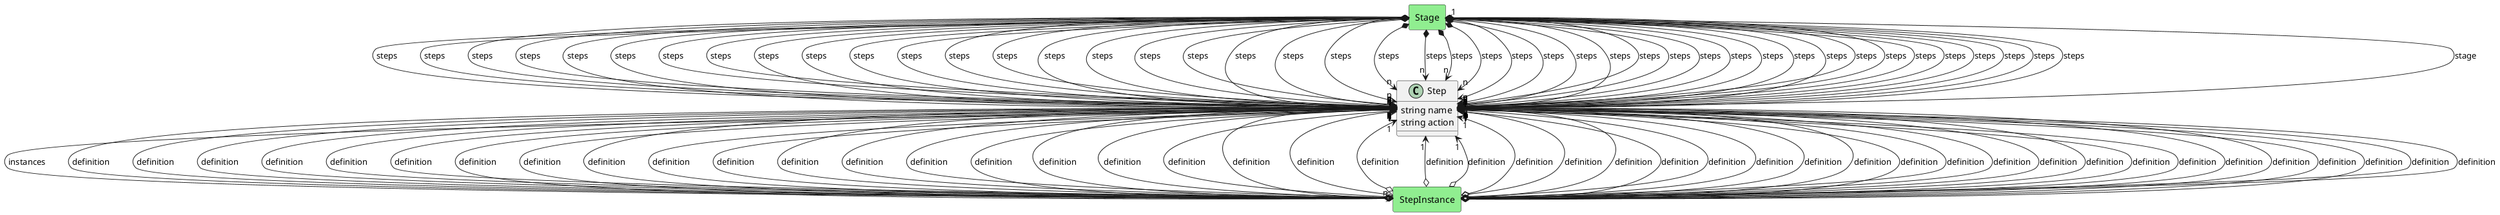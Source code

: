 @startuml

class "Step" as Model {
 string name
 string action

 
}

rectangle "Stage" as Stage #lightblue {
}

Model o--> "1" Stage : stage


rectangle "StepInstance" as StepInstance #lightblue {
}

Model *--> "n" StepInstance : instances




    rectangle "Stage" as Stage #lightgreen {
    }
    
        Stage   *--> "n" Model : "steps"
    
    rectangle "StepInstance" as StepInstance #lightgreen {
    }
    
        StepInstance   o--> "1" Model : "definition"
    
    rectangle "Stage" as Stage #lightgreen {
    }
    
        Stage   *--> "n" Model : "steps"
    
    rectangle "StepInstance" as StepInstance #lightgreen {
    }
    
        StepInstance   o--> "1" Model : "definition"
    
    rectangle "Stage" as Stage #lightgreen {
    }
    
        Stage   *--> "n" Model : "steps"
    
    rectangle "StepInstance" as StepInstance #lightgreen {
    }
    
        StepInstance   o--> "1" Model : "definition"
    
    rectangle "Stage" as Stage #lightgreen {
    }
    
        Stage   *--> "n" Model : "steps"
    
    rectangle "StepInstance" as StepInstance #lightgreen {
    }
    
        StepInstance   o--> "1" Model : "definition"
    
    rectangle "Stage" as Stage #lightgreen {
    }
    
        Stage   *--> "n" Model : "steps"
    
    rectangle "StepInstance" as StepInstance #lightgreen {
    }
    
        StepInstance   o--> "1" Model : "definition"
    
    rectangle "Stage" as Stage #lightgreen {
    }
    
        Stage   *--> "n" Model : "steps"
    
    rectangle "StepInstance" as StepInstance #lightgreen {
    }
    
        StepInstance   o--> "1" Model : "definition"
    
    rectangle "Stage" as Stage #lightgreen {
    }
    
        Stage   *--> "n" Model : "steps"
    
    rectangle "StepInstance" as StepInstance #lightgreen {
    }
    
        StepInstance   o--> "1" Model : "definition"
    
    rectangle "Stage" as Stage #lightgreen {
    }
    
        Stage   *--> "n" Model : "steps"
    
    rectangle "StepInstance" as StepInstance #lightgreen {
    }
    
        StepInstance   o--> "1" Model : "definition"
    
    rectangle "Stage" as Stage #lightgreen {
    }
    
        Stage   *--> "n" Model : "steps"
    
    rectangle "StepInstance" as StepInstance #lightgreen {
    }
    
        StepInstance   o--> "1" Model : "definition"
    
    rectangle "Stage" as Stage #lightgreen {
    }
    
        Stage   *--> "n" Model : "steps"
    
    rectangle "StepInstance" as StepInstance #lightgreen {
    }
    
        StepInstance   o--> "1" Model : "definition"
    
    rectangle "Stage" as Stage #lightgreen {
    }
    
        Stage   *--> "n" Model : "steps"
    
    rectangle "StepInstance" as StepInstance #lightgreen {
    }
    
        StepInstance   o--> "1" Model : "definition"
    
    rectangle "Stage" as Stage #lightgreen {
    }
    
        Stage   *--> "n" Model : "steps"
    
    rectangle "StepInstance" as StepInstance #lightgreen {
    }
    
        StepInstance   o--> "1" Model : "definition"
    
    rectangle "Stage" as Stage #lightgreen {
    }
    
        Stage   *--> "n" Model : "steps"
    
    rectangle "StepInstance" as StepInstance #lightgreen {
    }
    
        StepInstance   o--> "1" Model : "definition"
    
    rectangle "Stage" as Stage #lightgreen {
    }
    
        Stage   *--> "n" Model : "steps"
    
    rectangle "StepInstance" as StepInstance #lightgreen {
    }
    
        StepInstance   o--> "1" Model : "definition"
    
    rectangle "Stage" as Stage #lightgreen {
    }
    
        Stage   *--> "n" Model : "steps"
    
    rectangle "StepInstance" as StepInstance #lightgreen {
    }
    
        StepInstance   o--> "1" Model : "definition"
    
    rectangle "Stage" as Stage #lightgreen {
    }
    
        Stage   *--> "n" Model : "steps"
    
    rectangle "StepInstance" as StepInstance #lightgreen {
    }
    
        StepInstance   o--> "1" Model : "definition"
    
    rectangle "Stage" as Stage #lightgreen {
    }
    
        Stage   *--> "n" Model : "steps"
    
    rectangle "StepInstance" as StepInstance #lightgreen {
    }
    
        StepInstance   o--> "1" Model : "definition"
    
    rectangle "Stage" as Stage #lightgreen {
    }
    
        Stage   *--> "n" Model : "steps"
    
    rectangle "StepInstance" as StepInstance #lightgreen {
    }
    
        StepInstance   o--> "1" Model : "definition"
    
    rectangle "Stage" as Stage #lightgreen {
    }
    
        Stage   *--> "n" Model : "steps"
    
    rectangle "StepInstance" as StepInstance #lightgreen {
    }
    
        StepInstance   o--> "1" Model : "definition"
    
    rectangle "Stage" as Stage #lightgreen {
    }
    
        Stage   *--> "n" Model : "steps"
    
    rectangle "StepInstance" as StepInstance #lightgreen {
    }
    
        StepInstance   o--> "1" Model : "definition"
    
    rectangle "Stage" as Stage #lightgreen {
    }
    
        Stage   *--> "n" Model : "steps"
    
    rectangle "StepInstance" as StepInstance #lightgreen {
    }
    
        StepInstance   o--> "1" Model : "definition"
    
    rectangle "Stage" as Stage #lightgreen {
    }
    
        Stage   *--> "n" Model : "steps"
    
    rectangle "StepInstance" as StepInstance #lightgreen {
    }
    
        StepInstance   o--> "1" Model : "definition"
    
    rectangle "Stage" as Stage #lightgreen {
    }
    
        Stage   *--> "n" Model : "steps"
    
    rectangle "StepInstance" as StepInstance #lightgreen {
    }
    
        StepInstance   o--> "1" Model : "definition"
    
    rectangle "Stage" as Stage #lightgreen {
    }
    
        Stage   *--> "n" Model : "steps"
    
    rectangle "StepInstance" as StepInstance #lightgreen {
    }
    
        StepInstance   o--> "1" Model : "definition"
    
    rectangle "Stage" as Stage #lightgreen {
    }
    
        Stage   *--> "n" Model : "steps"
    
    rectangle "StepInstance" as StepInstance #lightgreen {
    }
    
        StepInstance   o--> "1" Model : "definition"
    
    rectangle "Stage" as Stage #lightgreen {
    }
    
        Stage   *--> "n" Model : "steps"
    
    rectangle "StepInstance" as StepInstance #lightgreen {
    }
    
        StepInstance   o--> "1" Model : "definition"
    
    rectangle "Stage" as Stage #lightgreen {
    }
    
        Stage   *--> "n" Model : "steps"
    
    rectangle "StepInstance" as StepInstance #lightgreen {
    }
    
        StepInstance   o--> "1" Model : "definition"
    
    rectangle "Stage" as Stage #lightgreen {
    }
    
        Stage   *--> "n" Model : "steps"
    
    rectangle "StepInstance" as StepInstance #lightgreen {
    }
    
        StepInstance   o--> "1" Model : "definition"
    
    rectangle "Stage" as Stage #lightgreen {
    }
    
        Stage   *--> "n" Model : "steps"
    
    rectangle "StepInstance" as StepInstance #lightgreen {
    }
    
        StepInstance   o--> "1" Model : "definition"
    
    rectangle "Stage" as Stage #lightgreen {
    }
    
        Stage   *--> "n" Model : "steps"
    
    rectangle "StepInstance" as StepInstance #lightgreen {
    }
    
        StepInstance   o--> "1" Model : "definition"
    
    rectangle "Stage" as Stage #lightgreen {
    }
    
        Stage   *--> "n" Model : "steps"
    
    rectangle "StepInstance" as StepInstance #lightgreen {
    }
    
        StepInstance   o--> "1" Model : "definition"
    
    rectangle "Stage" as Stage #lightgreen {
    }
    
        Stage   *--> "n" Model : "steps"
    
    rectangle "StepInstance" as StepInstance #lightgreen {
    }
    
        StepInstance   o--> "1" Model : "definition"
    
    rectangle "Stage" as Stage #lightgreen {
    }
    
        Stage   *--> "n" Model : "steps"
    
    rectangle "StepInstance" as StepInstance #lightgreen {
    }
    
        StepInstance   o--> "1" Model : "definition"
    
    rectangle "Stage" as Stage #lightgreen {
    }
    
        Stage   *--> "n" Model : "steps"
    
    rectangle "StepInstance" as StepInstance #lightgreen {
    }
    
        StepInstance   o--> "1" Model : "definition"
    
    rectangle "Stage" as Stage #lightgreen {
    }
    
        Stage   *--> "n" Model : "steps"
    
    rectangle "StepInstance" as StepInstance #lightgreen {
    }
    
        StepInstance   o--> "1" Model : "definition"
    
    rectangle "Stage" as Stage #lightgreen {
    }
    
        Stage   *--> "n" Model : "steps"
    
    rectangle "StepInstance" as StepInstance #lightgreen {
    }
    
        StepInstance   o--> "1" Model : "definition"
    
    rectangle "Stage" as Stage #lightgreen {
    }
    
        Stage   *--> "n" Model : "steps"
    
    rectangle "StepInstance" as StepInstance #lightgreen {
    }
    
        StepInstance   o--> "1" Model : "definition"
    
    rectangle "Stage" as Stage #lightgreen {
    }
    
        Stage   *--> "n" Model : "steps"
    
    rectangle "StepInstance" as StepInstance #lightgreen {
    }
    
        StepInstance   o--> "1" Model : "definition"
    
    rectangle "Stage" as Stage #lightgreen {
    }
    
        Stage   *--> "n" Model : "steps"
    
    rectangle "StepInstance" as StepInstance #lightgreen {
    }
    
        StepInstance   o--> "1" Model : "definition"
    
    rectangle "Stage" as Stage #lightgreen {
    }
    
        Stage   *--> "n" Model : "steps"
    
    rectangle "StepInstance" as StepInstance #lightgreen {
    }
    
        StepInstance   o--> "1" Model : "definition"
    
    rectangle "Stage" as Stage #lightgreen {
    }
    
        Stage   *--> "n" Model : "steps"
    
    rectangle "StepInstance" as StepInstance #lightgreen {
    }
    
        StepInstance   o--> "1" Model : "definition"
    
    rectangle "Stage" as Stage #lightgreen {
    }
    
        Stage   *--> "n" Model : "steps"
    
    rectangle "StepInstance" as StepInstance #lightgreen {
    }
    
        StepInstance   o--> "1" Model : "definition"
    
    rectangle "Stage" as Stage #lightgreen {
    }
    
        Stage   *--> "n" Model : "steps"
    
    rectangle "StepInstance" as StepInstance #lightgreen {
    }
    
        StepInstance   o--> "1" Model : "definition"
    
    rectangle "Stage" as Stage #lightgreen {
    }
    
        Stage   *--> "n" Model : "steps"
    
    rectangle "StepInstance" as StepInstance #lightgreen {
    }
    
        StepInstance   o--> "1" Model : "definition"
    

@enduml
